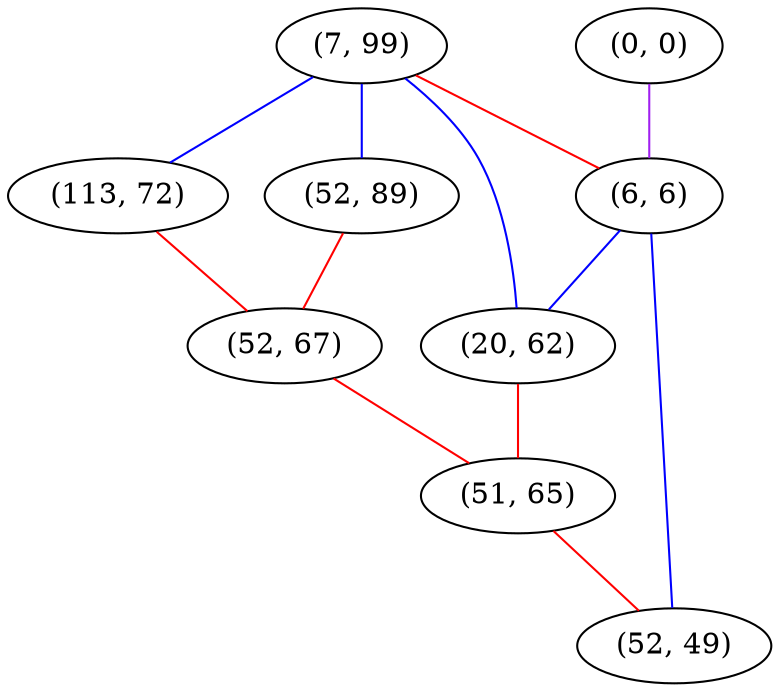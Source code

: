graph "" {
"(7, 99)";
"(113, 72)";
"(0, 0)";
"(52, 89)";
"(52, 67)";
"(6, 6)";
"(20, 62)";
"(51, 65)";
"(52, 49)";
"(7, 99)" -- "(113, 72)"  [color=blue, key=0, weight=3];
"(7, 99)" -- "(52, 89)"  [color=blue, key=0, weight=3];
"(7, 99)" -- "(20, 62)"  [color=blue, key=0, weight=3];
"(7, 99)" -- "(6, 6)"  [color=red, key=0, weight=1];
"(113, 72)" -- "(52, 67)"  [color=red, key=0, weight=1];
"(0, 0)" -- "(6, 6)"  [color=purple, key=0, weight=4];
"(52, 89)" -- "(52, 67)"  [color=red, key=0, weight=1];
"(52, 67)" -- "(51, 65)"  [color=red, key=0, weight=1];
"(6, 6)" -- "(52, 49)"  [color=blue, key=0, weight=3];
"(6, 6)" -- "(20, 62)"  [color=blue, key=0, weight=3];
"(20, 62)" -- "(51, 65)"  [color=red, key=0, weight=1];
"(51, 65)" -- "(52, 49)"  [color=red, key=0, weight=1];
}
